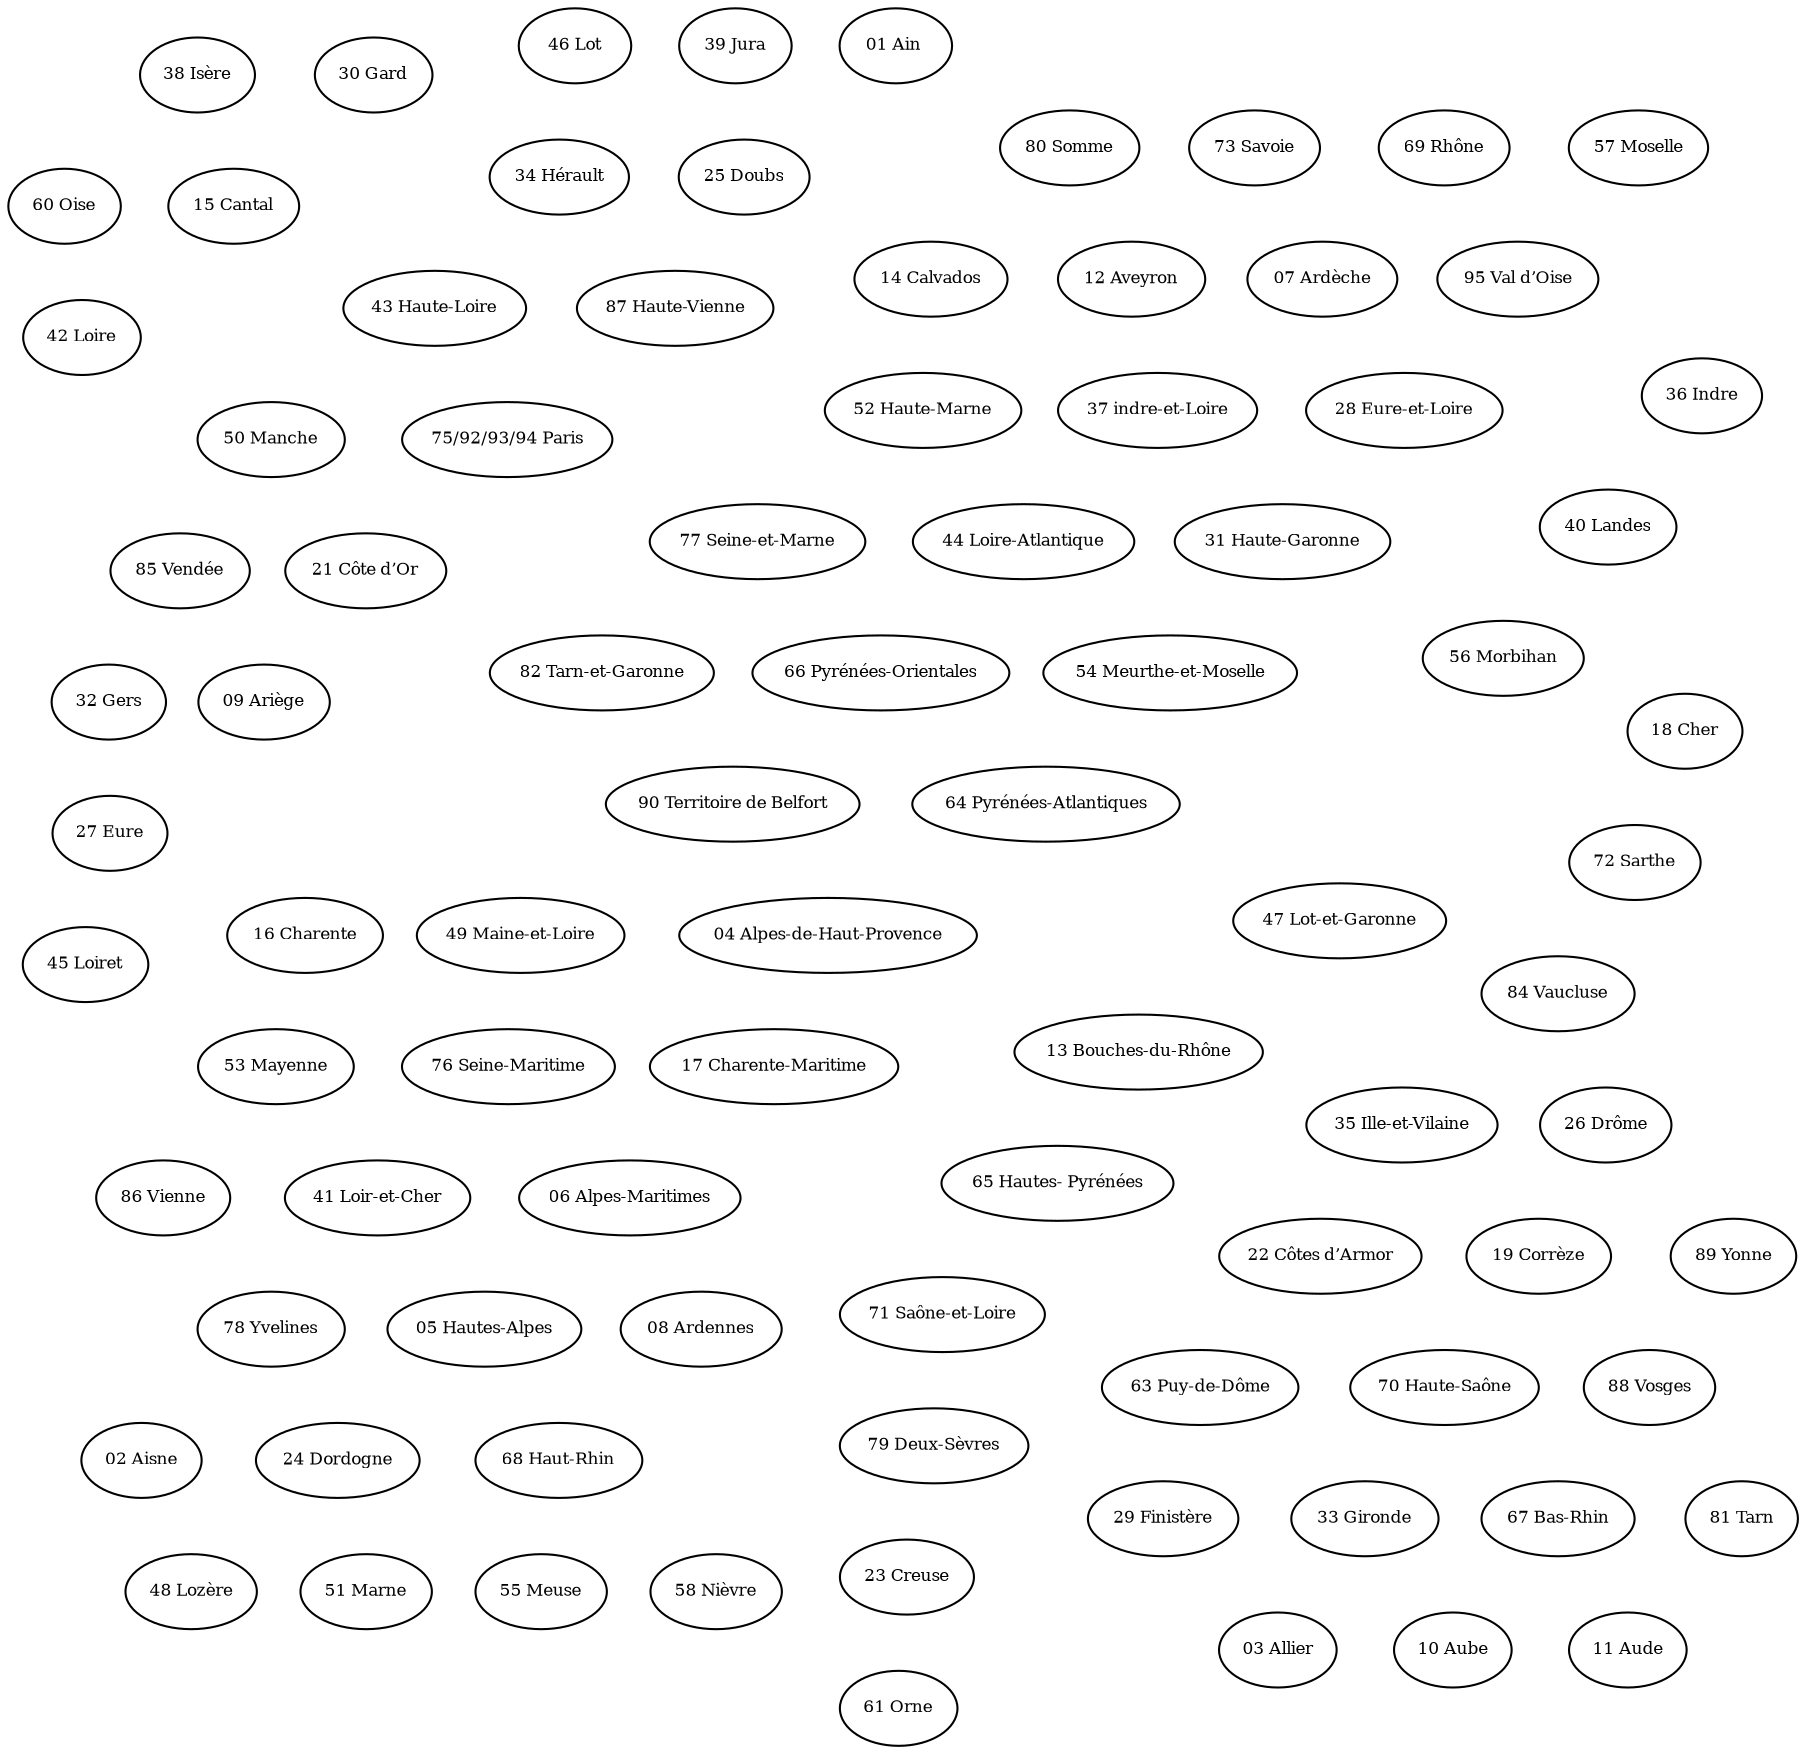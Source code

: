 strict graph {
graph [ layout="neato" sep="scale" overlap="false" ]
node [ fontsize=8   ]
01 [ label="01 Ain " ]
02 [ label="02 Aisne" ]
03 [ label="03 Allier" ]
04 [ label="04 Alpes-de-Haut-Provence" ]
05 [ label="05 Hautes-Alpes" ]
06 [ label="06 Alpes-Maritimes", pos="800,50" ]
07 [ label="07 Ardèche" ]
08 [ label="08 Ardennes" ]
09 [ label="09 Ariège" ]
10 [ label="10 Aube" ]
11 [ label="11 Aude" ]
12 [ label="12 Aveyron" ]
13 [ label="13 Bouches-du-Rhône" ]
14 [ label="14 Calvados" ]
15 [ label="15 Cantal" ]
16 [ label="16 Charente" ]
17 [ label="17 Charente-Maritime" ]
18 [ label="18 Cher" ]
19 [ label="19 Corrèze" ]
#"2A" [ label="2A Corse-du-Sud" ]
#"2B" [ label="2B Haute-Corse" ]
21 [ label="21 Côte d’Or" ]
22 [ label="22 Côtes d’Armor" ]
23 [ label="23 Creuse" ]
24 [ label="24 Dordogne" ]
25 [ label="25 Doubs" ]
26 [ label="26 Drôme" ]
27 [ label="27 Eure" ]
28 [ label="28 Eure-et-Loire" ]
29 [ label="29 Finistère" pos="50,600" ]
30 [ label="30 Gard" ]
31 [ label="31 Haute-Garonne" ]
32 [ label="32 Gers" ]
33 [ label="33 Gironde" ]
34 [ label="34 Hérault" ]
35 [ label="35 Ille-et-Vilaine" ]
36 [ label="36 Indre" ]
37 [ label="37 indre-et-Loire" ]
38 [ label="38 Isère" ]
39 [ label="39 Jura" ]
40 [ label="40 Landes" ]
41 [ label="41 Loir-et-Cher" ]
42 [ label="42 Loire" ]
43 [ label="43 Haute-Loire" ]
44 [ label="44 Loire-Atlantique" ]
45 [ label="45 Loiret" ]
46 [ label="46 Lot" ]
47 [ label="47 Lot-et-Garonne" ]
48 [ label="48 Lozère" ]
49 [ label="49 Maine-et-Loire" ]
50 [ label="50 Manche" ]
51 [ label="51 Marne" ]
52 [ label="52 Haute-Marne" ]
53 [ label="53 Mayenne" ]
54 [ label="54 Meurthe-et-Moselle" ]
55 [ label="55 Meuse" ]
56 [ label="56 Morbihan" ]
57 [ label="57 Moselle" ]
58 [ label="58 Nièvre" ]
59 [ label="59 Nord" ]
60 [ label="60 Oise" ]
61 [ label="61 Orne" ]
62 [ label="62 Pas-de-Calais", pos="100,800" ]
63 [ label="63 Puy-de-Dôme" ]
64 [ label="64 Pyrénées-Atlantiques"]
65 [ label="65 Hautes- Pyrénées" ]
66 [ label="66 Pyrénées-Orientales" pos="800,100" ]
67 [ label="67 Bas-Rhin" pos="1000,600" ]
68 [ label="68 Haut-Rhin" ]
69 [ label="69 Rhône" ]
70 [ label="70 Haute-Saône" ]
71 [ label="71 Saône-et-Loire" ]
72 [ label="72 Sarthe" ]
73 [ label="73 Savoie" ]
74 [ label="74 Haute-Savoie" ]
75 [ label="75/92/93/94 Paris" ]
76 [ label="76 Seine-Maritime" ]
77 [ label="77 Seine-et-Marne" ]
78 [ label="78 Yvelines" ]
79 [ label="79 Deux-Sèvres" ]
80 [ label="80 Somme" ]
81 [ label="81 Tarn" ]
82 [ label="82 Tarn-et-Garonne" ]
83 [ label="83 Var" ]
84 [ label="84 Vaucluse" ]
85 [ label="85 Vendée" ]
86 [ label="86 Vienne" ]
87 [ label="87 Haute-Vienne" ]
88 [ label="88 Vosges" ]
89 [ label="89 Yonne" ]
90 [ label="90 Territoire de Belfort" ]
91 [ label="91 Essone" ]
#92 [ label="92 Hauts-de-Seine" ]
#93 [ label="93 Seine-Saint-Denis" ]
#94 [ label="94 Val-de-Marne" ]
95 [ label="95 Val d’Oise" ]
01 39 71 69 38 73 74
02 60 59 80 51 08
03 18 23 58 63 42 71
04 05 26 84 13 83 06
05 73 38 26
05 04 [ len="0.4"]
06 04 83
07 42 43 48 30 84 26 38
08 02 51 55
08 59 [ style=invis ]
09 66 11 31
10 51 77 89 21 52
11 34 81 31 09 66
12 15 46 82 81 34 30 48
13 83 84 30
14 50 61 27 76
15 19 46 12 48 43 63
16 17 33 24 87 86 79
17 33 16 79 85
18 45 41 36 23 03 58
19 24 46 15 63 23 87
21 10 89 58 71 39 70 52
22 29 56 35
23 36 87 19 63 03 18
24 33 47 46 19 87 16
25 39 70 90
25 74 [ style=invis ]
26 07 84 04 05 38
27 76 14 61 28 78 60 95
28 61 72 41 45 91 78 27
28 91 [ style=invis len="0.5" ]
29 22 56
29 62 [ style=invis len="3" ]
30 34 12 48 07 84 13
31 65 32 82 81 11 09
32 64 65 47 82 31
33 40 47 24 17
34 11 81 12 30
35 22 56 44 49 53 50
36 37 87 23 18 41
36 86 [ len="0.3" ]
37 72 49 86 36 41
38 05 73 01 69 42 07 26
39 25 70 21 71 01
40 64 47 33
40 32 [ len="2" ]
41 72 37 36 18 45 28
42 03 63 43 07 69 71
43 63 15 48 07 42
44 56 35 49 85
45 28 41 18 58 89 77 91
46 24 47 82 12 15 19
47 33 40 32 82 46
48 12 30 07 43 15
49 44 85 79 86 37 72 53 35
50 35 53 61 14
50 62 [ style=invis len="2.5" ]
51 02 77 10 02 55 08
52 10 21 70 88 55 51
53 35 49 72 61 50
54 55 88 57
55 08 51 52 88 54
56 29 22 35 44
57 54 88 67
58 18 03 71 21 89 45
59 62 80 02
60 77 [ len="1.5" ]
60 76 27 02 80 95
61 14 50 53 72 28 27
62 80 59
63 23 19 15 43 42 03
64 40 65
65 64 32 31
66 09 11
66 83 [ style=invis len="1" ]
67 57 88 68
68 67 88 90
69 71 42 38 01
70 90 88 52 21 39 25
71 58 03 42 69 01 39 21
72 53 49 37 41 28 61
73 74 01 38 05
74 73 01
75 78 91 77 95 [ len="0.2" ]
76 14 27 60 80
77 75 91 45 89 10 51 02 60
78 28 [ len="0.5" ]
78 27 91 75 95
79 49 85 17 16 86
80 76 60 02 59 62
81 31 11 34 12 82
82 32 31 81 12 46
83 04 06 13
84 30 13 04 26 07
85 44 49 79 17
86 49 79 16 87 36 37
87 86 16 24 19 23 36
88 54 55 67 57
89 77 45 58 21 10
90 68 88 70 25
91 78 28 45 77 75
#92 78 91 94 75 93
#93 95 92 75 94 77
#94 75 92 91 77 93
95 78 75 77 60
}

